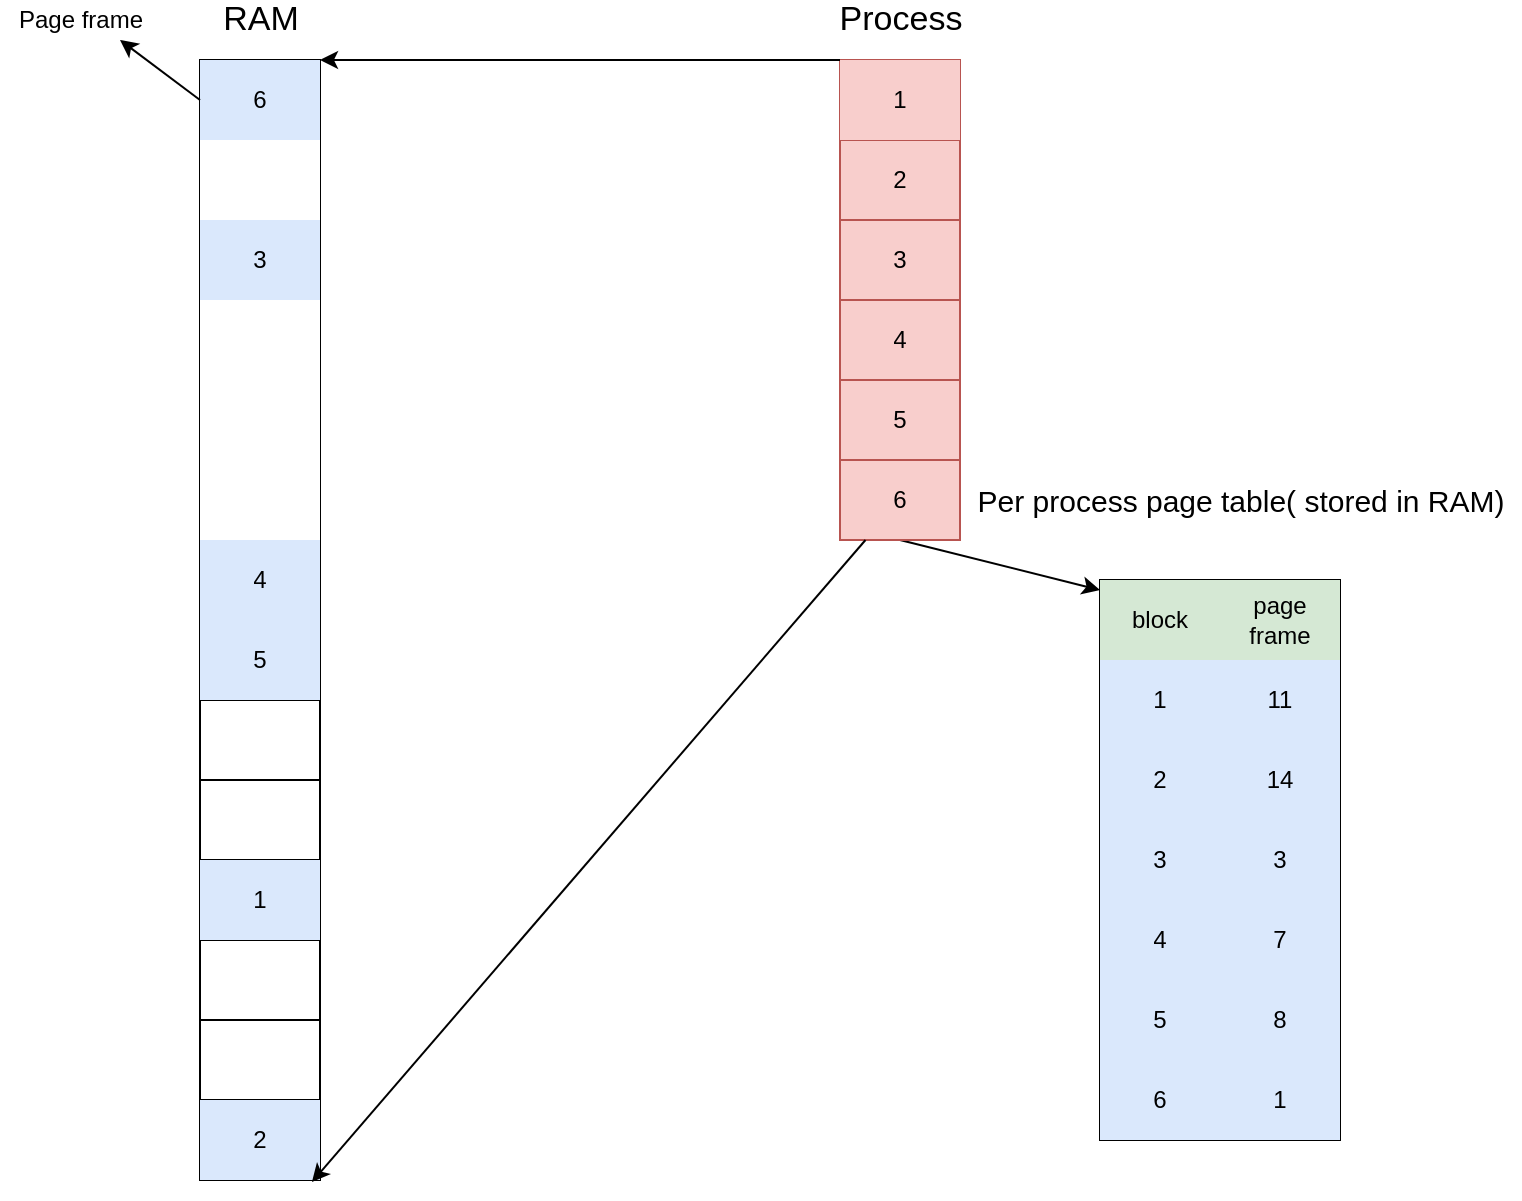 <mxfile version="13.4.2" type="github">
  <diagram id="Kjc9poSDJmzgFYwM65Es" name="Page-1">
    <mxGraphModel dx="2066" dy="1105" grid="1" gridSize="10" guides="1" tooltips="1" connect="1" arrows="1" fold="1" page="1" pageScale="1" pageWidth="827" pageHeight="1169" math="0" shadow="0">
      <root>
        <mxCell id="0" />
        <mxCell id="1" parent="0" />
        <mxCell id="gSJrjUqgG9J_eSjiBrPd-1" value="" style="shape=table;html=1;whiteSpace=wrap;startSize=0;container=1;collapsible=0;childLayout=tableLayout;" parent="1" vertex="1">
          <mxGeometry x="110" y="160" width="60" height="560" as="geometry" />
        </mxCell>
        <mxCell id="gSJrjUqgG9J_eSjiBrPd-2" value="" style="shape=partialRectangle;html=1;whiteSpace=wrap;collapsible=0;dropTarget=0;pointerEvents=0;fillColor=none;top=0;left=0;bottom=0;right=0;points=[[0,0.5],[1,0.5]];portConstraint=eastwest;" parent="gSJrjUqgG9J_eSjiBrPd-1" vertex="1">
          <mxGeometry width="60" height="40" as="geometry" />
        </mxCell>
        <mxCell id="gSJrjUqgG9J_eSjiBrPd-3" value="6" style="shape=partialRectangle;html=1;whiteSpace=wrap;connectable=0;overflow=hidden;fillColor=#dae8fc;top=0;left=0;bottom=0;right=0;strokeColor=#6c8ebf;" parent="gSJrjUqgG9J_eSjiBrPd-2" vertex="1">
          <mxGeometry width="60" height="40" as="geometry" />
        </mxCell>
        <mxCell id="gSJrjUqgG9J_eSjiBrPd-4" value="" style="shape=partialRectangle;html=1;whiteSpace=wrap;collapsible=0;dropTarget=0;pointerEvents=0;fillColor=none;top=0;left=0;bottom=0;right=0;points=[[0,0.5],[1,0.5]];portConstraint=eastwest;" parent="gSJrjUqgG9J_eSjiBrPd-1" vertex="1">
          <mxGeometry y="40" width="60" height="40" as="geometry" />
        </mxCell>
        <mxCell id="gSJrjUqgG9J_eSjiBrPd-5" value="" style="shape=partialRectangle;html=1;whiteSpace=wrap;connectable=0;overflow=hidden;top=0;left=0;bottom=0;right=0;" parent="gSJrjUqgG9J_eSjiBrPd-4" vertex="1">
          <mxGeometry width="60" height="40" as="geometry" />
        </mxCell>
        <mxCell id="gSJrjUqgG9J_eSjiBrPd-6" value="" style="shape=partialRectangle;html=1;whiteSpace=wrap;collapsible=0;dropTarget=0;pointerEvents=0;fillColor=none;top=0;left=0;bottom=0;right=0;points=[[0,0.5],[1,0.5]];portConstraint=eastwest;" parent="gSJrjUqgG9J_eSjiBrPd-1" vertex="1">
          <mxGeometry y="80" width="60" height="40" as="geometry" />
        </mxCell>
        <mxCell id="gSJrjUqgG9J_eSjiBrPd-7" value="3" style="shape=partialRectangle;html=1;whiteSpace=wrap;connectable=0;overflow=hidden;top=0;left=0;bottom=0;right=0;fillColor=#dae8fc;strokeColor=#6c8ebf;" parent="gSJrjUqgG9J_eSjiBrPd-6" vertex="1">
          <mxGeometry width="60" height="40" as="geometry" />
        </mxCell>
        <mxCell id="gSJrjUqgG9J_eSjiBrPd-8" value="" style="shape=partialRectangle;html=1;whiteSpace=wrap;collapsible=0;dropTarget=0;pointerEvents=0;fillColor=none;top=0;left=0;bottom=0;right=0;points=[[0,0.5],[1,0.5]];portConstraint=eastwest;" parent="gSJrjUqgG9J_eSjiBrPd-1" vertex="1">
          <mxGeometry y="120" width="60" height="40" as="geometry" />
        </mxCell>
        <mxCell id="gSJrjUqgG9J_eSjiBrPd-9" value="" style="shape=partialRectangle;html=1;whiteSpace=wrap;connectable=0;overflow=hidden;top=0;left=0;bottom=0;right=0;" parent="gSJrjUqgG9J_eSjiBrPd-8" vertex="1">
          <mxGeometry width="60" height="40" as="geometry" />
        </mxCell>
        <mxCell id="gSJrjUqgG9J_eSjiBrPd-10" value="" style="shape=partialRectangle;html=1;whiteSpace=wrap;collapsible=0;dropTarget=0;pointerEvents=0;fillColor=none;top=0;left=0;bottom=0;right=0;points=[[0,0.5],[1,0.5]];portConstraint=eastwest;" parent="gSJrjUqgG9J_eSjiBrPd-1" vertex="1">
          <mxGeometry y="160" width="60" height="40" as="geometry" />
        </mxCell>
        <mxCell id="gSJrjUqgG9J_eSjiBrPd-11" value="" style="shape=partialRectangle;html=1;whiteSpace=wrap;connectable=0;overflow=hidden;top=0;left=0;bottom=0;right=0;" parent="gSJrjUqgG9J_eSjiBrPd-10" vertex="1">
          <mxGeometry width="60" height="40" as="geometry" />
        </mxCell>
        <mxCell id="gSJrjUqgG9J_eSjiBrPd-12" value="" style="shape=partialRectangle;html=1;whiteSpace=wrap;collapsible=0;dropTarget=0;pointerEvents=0;fillColor=none;top=0;left=0;bottom=0;right=0;points=[[0,0.5],[1,0.5]];portConstraint=eastwest;" parent="gSJrjUqgG9J_eSjiBrPd-1" vertex="1">
          <mxGeometry y="200" width="60" height="40" as="geometry" />
        </mxCell>
        <mxCell id="gSJrjUqgG9J_eSjiBrPd-13" value="" style="shape=partialRectangle;html=1;whiteSpace=wrap;connectable=0;overflow=hidden;top=0;left=0;bottom=0;right=0;" parent="gSJrjUqgG9J_eSjiBrPd-12" vertex="1">
          <mxGeometry width="60" height="40" as="geometry" />
        </mxCell>
        <mxCell id="gSJrjUqgG9J_eSjiBrPd-14" value="" style="shape=partialRectangle;html=1;whiteSpace=wrap;collapsible=0;dropTarget=0;pointerEvents=0;fillColor=none;top=0;left=0;bottom=0;right=0;points=[[0,0.5],[1,0.5]];portConstraint=eastwest;" parent="gSJrjUqgG9J_eSjiBrPd-1" vertex="1">
          <mxGeometry y="240" width="60" height="40" as="geometry" />
        </mxCell>
        <mxCell id="gSJrjUqgG9J_eSjiBrPd-15" value="4" style="shape=partialRectangle;html=1;whiteSpace=wrap;connectable=0;overflow=hidden;fillColor=#dae8fc;top=0;left=0;bottom=0;right=0;strokeColor=#6c8ebf;" parent="gSJrjUqgG9J_eSjiBrPd-14" vertex="1">
          <mxGeometry width="60" height="40" as="geometry" />
        </mxCell>
        <mxCell id="gSJrjUqgG9J_eSjiBrPd-16" value="" style="shape=partialRectangle;html=1;whiteSpace=wrap;collapsible=0;dropTarget=0;pointerEvents=0;fillColor=none;top=0;left=0;bottom=0;right=0;points=[[0,0.5],[1,0.5]];portConstraint=eastwest;" parent="gSJrjUqgG9J_eSjiBrPd-1" vertex="1">
          <mxGeometry y="280" width="60" height="40" as="geometry" />
        </mxCell>
        <mxCell id="gSJrjUqgG9J_eSjiBrPd-17" value="5" style="shape=partialRectangle;html=1;whiteSpace=wrap;connectable=0;overflow=hidden;fillColor=#dae8fc;top=0;left=0;bottom=0;right=0;strokeColor=#6c8ebf;" parent="gSJrjUqgG9J_eSjiBrPd-16" vertex="1">
          <mxGeometry width="60" height="40" as="geometry" />
        </mxCell>
        <mxCell id="gSJrjUqgG9J_eSjiBrPd-18" value="" style="shape=partialRectangle;html=1;whiteSpace=wrap;collapsible=0;dropTarget=0;pointerEvents=0;fillColor=none;top=0;left=0;bottom=0;right=0;points=[[0,0.5],[1,0.5]];portConstraint=eastwest;" parent="gSJrjUqgG9J_eSjiBrPd-1" vertex="1">
          <mxGeometry y="320" width="60" height="40" as="geometry" />
        </mxCell>
        <mxCell id="gSJrjUqgG9J_eSjiBrPd-19" value="" style="shape=partialRectangle;html=1;whiteSpace=wrap;connectable=0;overflow=hidden;fillColor=none;top=0;left=0;bottom=0;right=0;" parent="gSJrjUqgG9J_eSjiBrPd-18" vertex="1">
          <mxGeometry width="60" height="40" as="geometry" />
        </mxCell>
        <mxCell id="gSJrjUqgG9J_eSjiBrPd-20" value="" style="shape=partialRectangle;html=1;whiteSpace=wrap;collapsible=0;dropTarget=0;pointerEvents=0;fillColor=none;top=0;left=0;bottom=0;right=0;points=[[0,0.5],[1,0.5]];portConstraint=eastwest;" parent="gSJrjUqgG9J_eSjiBrPd-1" vertex="1">
          <mxGeometry y="360" width="60" height="40" as="geometry" />
        </mxCell>
        <mxCell id="gSJrjUqgG9J_eSjiBrPd-21" value="" style="shape=partialRectangle;html=1;whiteSpace=wrap;connectable=0;overflow=hidden;fillColor=none;top=0;left=0;bottom=0;right=0;" parent="gSJrjUqgG9J_eSjiBrPd-20" vertex="1">
          <mxGeometry width="60" height="40" as="geometry" />
        </mxCell>
        <mxCell id="gSJrjUqgG9J_eSjiBrPd-22" value="" style="shape=partialRectangle;html=1;whiteSpace=wrap;collapsible=0;dropTarget=0;pointerEvents=0;fillColor=none;top=0;left=0;bottom=0;right=0;points=[[0,0.5],[1,0.5]];portConstraint=eastwest;" parent="gSJrjUqgG9J_eSjiBrPd-1" vertex="1">
          <mxGeometry y="400" width="60" height="40" as="geometry" />
        </mxCell>
        <mxCell id="gSJrjUqgG9J_eSjiBrPd-23" value="1" style="shape=partialRectangle;html=1;whiteSpace=wrap;connectable=0;overflow=hidden;fillColor=#dae8fc;top=0;left=0;bottom=0;right=0;strokeColor=#6c8ebf;" parent="gSJrjUqgG9J_eSjiBrPd-22" vertex="1">
          <mxGeometry width="60" height="40" as="geometry" />
        </mxCell>
        <mxCell id="gSJrjUqgG9J_eSjiBrPd-24" value="" style="shape=partialRectangle;html=1;whiteSpace=wrap;collapsible=0;dropTarget=0;pointerEvents=0;fillColor=none;top=0;left=0;bottom=0;right=0;points=[[0,0.5],[1,0.5]];portConstraint=eastwest;" parent="gSJrjUqgG9J_eSjiBrPd-1" vertex="1">
          <mxGeometry y="440" width="60" height="40" as="geometry" />
        </mxCell>
        <mxCell id="gSJrjUqgG9J_eSjiBrPd-25" value="" style="shape=partialRectangle;html=1;whiteSpace=wrap;connectable=0;overflow=hidden;fillColor=none;top=0;left=0;bottom=0;right=0;" parent="gSJrjUqgG9J_eSjiBrPd-24" vertex="1">
          <mxGeometry width="60" height="40" as="geometry" />
        </mxCell>
        <mxCell id="gSJrjUqgG9J_eSjiBrPd-26" value="" style="shape=partialRectangle;html=1;whiteSpace=wrap;collapsible=0;dropTarget=0;pointerEvents=0;fillColor=none;top=0;left=0;bottom=0;right=0;points=[[0,0.5],[1,0.5]];portConstraint=eastwest;" parent="gSJrjUqgG9J_eSjiBrPd-1" vertex="1">
          <mxGeometry y="480" width="60" height="40" as="geometry" />
        </mxCell>
        <mxCell id="gSJrjUqgG9J_eSjiBrPd-27" value="" style="shape=partialRectangle;html=1;whiteSpace=wrap;connectable=0;overflow=hidden;fillColor=none;top=0;left=0;bottom=0;right=0;" parent="gSJrjUqgG9J_eSjiBrPd-26" vertex="1">
          <mxGeometry width="60" height="40" as="geometry" />
        </mxCell>
        <mxCell id="gSJrjUqgG9J_eSjiBrPd-28" value="" style="shape=partialRectangle;html=1;whiteSpace=wrap;collapsible=0;dropTarget=0;pointerEvents=0;fillColor=none;top=0;left=0;bottom=0;right=0;points=[[0,0.5],[1,0.5]];portConstraint=eastwest;" parent="gSJrjUqgG9J_eSjiBrPd-1" vertex="1">
          <mxGeometry y="520" width="60" height="40" as="geometry" />
        </mxCell>
        <mxCell id="gSJrjUqgG9J_eSjiBrPd-29" value="2" style="shape=partialRectangle;html=1;whiteSpace=wrap;connectable=0;overflow=hidden;fillColor=#dae8fc;top=0;left=0;bottom=0;right=0;strokeColor=#6c8ebf;" parent="gSJrjUqgG9J_eSjiBrPd-28" vertex="1">
          <mxGeometry width="60" height="40" as="geometry" />
        </mxCell>
        <mxCell id="gSJrjUqgG9J_eSjiBrPd-69" style="rounded=0;orthogonalLoop=1;jettySize=auto;html=1;" parent="1" target="gSJrjUqgG9J_eSjiBrPd-45" edge="1">
          <mxGeometry relative="1" as="geometry">
            <mxPoint x="460" y="400" as="sourcePoint" />
          </mxGeometry>
        </mxCell>
        <mxCell id="gSJrjUqgG9J_eSjiBrPd-30" value="" style="shape=table;html=1;whiteSpace=wrap;startSize=0;container=1;collapsible=0;childLayout=tableLayout;fillColor=#f8cecc;strokeColor=#b85450;" parent="1" vertex="1">
          <mxGeometry x="430" y="160" width="60" height="240" as="geometry" />
        </mxCell>
        <mxCell id="gSJrjUqgG9J_eSjiBrPd-31" value="" style="shape=partialRectangle;html=1;whiteSpace=wrap;collapsible=0;dropTarget=0;pointerEvents=0;fillColor=none;top=0;left=0;bottom=0;right=0;points=[[0,0.5],[1,0.5]];portConstraint=eastwest;" parent="gSJrjUqgG9J_eSjiBrPd-30" vertex="1">
          <mxGeometry width="60" height="40" as="geometry" />
        </mxCell>
        <mxCell id="gSJrjUqgG9J_eSjiBrPd-32" value="1" style="shape=partialRectangle;html=1;whiteSpace=wrap;connectable=0;overflow=hidden;fillColor=#f8cecc;top=0;left=0;bottom=0;right=0;strokeColor=#b85450;" parent="gSJrjUqgG9J_eSjiBrPd-31" vertex="1">
          <mxGeometry width="60" height="40" as="geometry" />
        </mxCell>
        <mxCell id="gSJrjUqgG9J_eSjiBrPd-33" value="" style="shape=partialRectangle;html=1;whiteSpace=wrap;collapsible=0;dropTarget=0;pointerEvents=0;fillColor=none;top=0;left=0;bottom=0;right=0;points=[[0,0.5],[1,0.5]];portConstraint=eastwest;" parent="gSJrjUqgG9J_eSjiBrPd-30" vertex="1">
          <mxGeometry y="40" width="60" height="40" as="geometry" />
        </mxCell>
        <mxCell id="gSJrjUqgG9J_eSjiBrPd-34" value="2" style="shape=partialRectangle;html=1;whiteSpace=wrap;connectable=0;overflow=hidden;fillColor=none;top=0;left=0;bottom=0;right=0;" parent="gSJrjUqgG9J_eSjiBrPd-33" vertex="1">
          <mxGeometry width="60" height="40" as="geometry" />
        </mxCell>
        <mxCell id="gSJrjUqgG9J_eSjiBrPd-35" value="" style="shape=partialRectangle;html=1;whiteSpace=wrap;collapsible=0;dropTarget=0;pointerEvents=0;fillColor=none;top=0;left=0;bottom=0;right=0;points=[[0,0.5],[1,0.5]];portConstraint=eastwest;" parent="gSJrjUqgG9J_eSjiBrPd-30" vertex="1">
          <mxGeometry y="80" width="60" height="40" as="geometry" />
        </mxCell>
        <mxCell id="gSJrjUqgG9J_eSjiBrPd-36" value="3" style="shape=partialRectangle;html=1;whiteSpace=wrap;connectable=0;overflow=hidden;fillColor=none;top=0;left=0;bottom=0;right=0;" parent="gSJrjUqgG9J_eSjiBrPd-35" vertex="1">
          <mxGeometry width="60" height="40" as="geometry" />
        </mxCell>
        <mxCell id="gSJrjUqgG9J_eSjiBrPd-37" value="" style="shape=partialRectangle;html=1;whiteSpace=wrap;collapsible=0;dropTarget=0;pointerEvents=0;fillColor=none;top=0;left=0;bottom=0;right=0;points=[[0,0.5],[1,0.5]];portConstraint=eastwest;" parent="gSJrjUqgG9J_eSjiBrPd-30" vertex="1">
          <mxGeometry y="120" width="60" height="40" as="geometry" />
        </mxCell>
        <mxCell id="gSJrjUqgG9J_eSjiBrPd-38" value="4" style="shape=partialRectangle;html=1;whiteSpace=wrap;connectable=0;overflow=hidden;fillColor=none;top=0;left=0;bottom=0;right=0;" parent="gSJrjUqgG9J_eSjiBrPd-37" vertex="1">
          <mxGeometry width="60" height="40" as="geometry" />
        </mxCell>
        <mxCell id="gSJrjUqgG9J_eSjiBrPd-39" value="" style="shape=partialRectangle;html=1;whiteSpace=wrap;collapsible=0;dropTarget=0;pointerEvents=0;fillColor=none;top=0;left=0;bottom=0;right=0;points=[[0,0.5],[1,0.5]];portConstraint=eastwest;" parent="gSJrjUqgG9J_eSjiBrPd-30" vertex="1">
          <mxGeometry y="160" width="60" height="40" as="geometry" />
        </mxCell>
        <mxCell id="gSJrjUqgG9J_eSjiBrPd-40" value="5" style="shape=partialRectangle;html=1;whiteSpace=wrap;connectable=0;overflow=hidden;fillColor=none;top=0;left=0;bottom=0;right=0;" parent="gSJrjUqgG9J_eSjiBrPd-39" vertex="1">
          <mxGeometry width="60" height="40" as="geometry" />
        </mxCell>
        <mxCell id="gSJrjUqgG9J_eSjiBrPd-41" value="" style="shape=partialRectangle;html=1;whiteSpace=wrap;collapsible=0;dropTarget=0;pointerEvents=0;fillColor=none;top=0;left=0;bottom=0;right=0;points=[[0,0.5],[1,0.5]];portConstraint=eastwest;" parent="gSJrjUqgG9J_eSjiBrPd-30" vertex="1">
          <mxGeometry y="200" width="60" height="40" as="geometry" />
        </mxCell>
        <mxCell id="gSJrjUqgG9J_eSjiBrPd-42" value="6" style="shape=partialRectangle;html=1;whiteSpace=wrap;connectable=0;overflow=hidden;fillColor=none;top=0;left=0;bottom=0;right=0;" parent="gSJrjUqgG9J_eSjiBrPd-41" vertex="1">
          <mxGeometry width="60" height="40" as="geometry" />
        </mxCell>
        <mxCell id="2" value="&lt;font style=&quot;font-size: 17px&quot;&gt;RAM&lt;/font&gt;" style="text;html=1;align=center;verticalAlign=middle;resizable=0;points=[];autosize=1;strokeWidth=10;" parent="1" vertex="1">
          <mxGeometry x="115" y="130" width="50" height="20" as="geometry" />
        </mxCell>
        <mxCell id="gSJrjUqgG9J_eSjiBrPd-43" value="&lt;font style=&quot;font-size: 17px&quot;&gt;Process&lt;/font&gt;" style="text;html=1;align=center;verticalAlign=middle;resizable=0;points=[];autosize=1;strokeWidth=10;" parent="1" vertex="1">
          <mxGeometry x="420" y="130" width="80" height="20" as="geometry" />
        </mxCell>
        <mxCell id="gSJrjUqgG9J_eSjiBrPd-68" value="&lt;font style=&quot;font-size: 15px&quot;&gt;Per process page table( stored in RAM)&lt;/font&gt;" style="text;html=1;align=center;verticalAlign=middle;resizable=0;points=[];autosize=1;" parent="1" vertex="1">
          <mxGeometry x="490" y="370" width="280" height="20" as="geometry" />
        </mxCell>
        <mxCell id="gSJrjUqgG9J_eSjiBrPd-44" value="" style="shape=table;html=1;whiteSpace=wrap;startSize=0;container=1;collapsible=0;childLayout=tableLayout;" parent="1" vertex="1">
          <mxGeometry x="560" y="420" width="120" height="280" as="geometry" />
        </mxCell>
        <mxCell id="gSJrjUqgG9J_eSjiBrPd-45" value="" style="shape=partialRectangle;html=1;whiteSpace=wrap;collapsible=0;dropTarget=0;pointerEvents=0;fillColor=none;top=0;left=0;bottom=0;right=0;points=[[0,0.5],[1,0.5]];portConstraint=eastwest;" parent="gSJrjUqgG9J_eSjiBrPd-44" vertex="1">
          <mxGeometry width="120" height="40" as="geometry" />
        </mxCell>
        <mxCell id="gSJrjUqgG9J_eSjiBrPd-46" value="block" style="shape=partialRectangle;html=1;whiteSpace=wrap;connectable=0;overflow=hidden;fillColor=#d5e8d4;top=0;left=0;bottom=0;right=0;strokeColor=#82b366;" parent="gSJrjUqgG9J_eSjiBrPd-45" vertex="1">
          <mxGeometry width="60" height="40" as="geometry" />
        </mxCell>
        <mxCell id="gSJrjUqgG9J_eSjiBrPd-47" value="page frame" style="shape=partialRectangle;html=1;whiteSpace=wrap;connectable=0;overflow=hidden;fillColor=#d5e8d4;top=0;left=0;bottom=0;right=0;strokeColor=#82b366;" parent="gSJrjUqgG9J_eSjiBrPd-45" vertex="1">
          <mxGeometry x="60" width="60" height="40" as="geometry" />
        </mxCell>
        <mxCell id="gSJrjUqgG9J_eSjiBrPd-51" value="" style="shape=partialRectangle;html=1;whiteSpace=wrap;collapsible=0;dropTarget=0;pointerEvents=0;fillColor=none;top=0;left=0;bottom=0;right=0;points=[[0,0.5],[1,0.5]];portConstraint=eastwest;" parent="gSJrjUqgG9J_eSjiBrPd-44" vertex="1">
          <mxGeometry y="40" width="120" height="40" as="geometry" />
        </mxCell>
        <mxCell id="gSJrjUqgG9J_eSjiBrPd-52" value="1" style="shape=partialRectangle;html=1;whiteSpace=wrap;connectable=0;overflow=hidden;fillColor=#dae8fc;top=0;left=0;bottom=0;right=0;strokeColor=#6c8ebf;" parent="gSJrjUqgG9J_eSjiBrPd-51" vertex="1">
          <mxGeometry width="60" height="40" as="geometry" />
        </mxCell>
        <mxCell id="gSJrjUqgG9J_eSjiBrPd-53" value="11" style="shape=partialRectangle;html=1;whiteSpace=wrap;connectable=0;overflow=hidden;fillColor=#dae8fc;top=0;left=0;bottom=0;right=0;strokeColor=#6c8ebf;" parent="gSJrjUqgG9J_eSjiBrPd-51" vertex="1">
          <mxGeometry x="60" width="60" height="40" as="geometry" />
        </mxCell>
        <mxCell id="gSJrjUqgG9J_eSjiBrPd-48" value="" style="shape=partialRectangle;html=1;whiteSpace=wrap;collapsible=0;dropTarget=0;pointerEvents=0;fillColor=none;top=0;left=0;bottom=0;right=0;points=[[0,0.5],[1,0.5]];portConstraint=eastwest;" parent="gSJrjUqgG9J_eSjiBrPd-44" vertex="1">
          <mxGeometry y="80" width="120" height="40" as="geometry" />
        </mxCell>
        <mxCell id="gSJrjUqgG9J_eSjiBrPd-49" value="2" style="shape=partialRectangle;html=1;whiteSpace=wrap;connectable=0;overflow=hidden;fillColor=#dae8fc;top=0;left=0;bottom=0;right=0;strokeColor=#6c8ebf;" parent="gSJrjUqgG9J_eSjiBrPd-48" vertex="1">
          <mxGeometry width="60" height="40" as="geometry" />
        </mxCell>
        <mxCell id="gSJrjUqgG9J_eSjiBrPd-50" value="14" style="shape=partialRectangle;html=1;whiteSpace=wrap;connectable=0;overflow=hidden;fillColor=#dae8fc;top=0;left=0;bottom=0;right=0;strokeColor=#6c8ebf;" parent="gSJrjUqgG9J_eSjiBrPd-48" vertex="1">
          <mxGeometry x="60" width="60" height="40" as="geometry" />
        </mxCell>
        <mxCell id="gSJrjUqgG9J_eSjiBrPd-54" value="" style="shape=partialRectangle;html=1;whiteSpace=wrap;collapsible=0;dropTarget=0;pointerEvents=0;fillColor=none;top=0;left=0;bottom=0;right=0;points=[[0,0.5],[1,0.5]];portConstraint=eastwest;" parent="gSJrjUqgG9J_eSjiBrPd-44" vertex="1">
          <mxGeometry y="120" width="120" height="40" as="geometry" />
        </mxCell>
        <mxCell id="gSJrjUqgG9J_eSjiBrPd-55" value="3" style="shape=partialRectangle;html=1;whiteSpace=wrap;connectable=0;overflow=hidden;fillColor=#dae8fc;top=0;left=0;bottom=0;right=0;strokeColor=#6c8ebf;" parent="gSJrjUqgG9J_eSjiBrPd-54" vertex="1">
          <mxGeometry width="60" height="40" as="geometry" />
        </mxCell>
        <mxCell id="gSJrjUqgG9J_eSjiBrPd-56" value="3" style="shape=partialRectangle;html=1;whiteSpace=wrap;connectable=0;overflow=hidden;fillColor=#dae8fc;top=0;left=0;bottom=0;right=0;strokeColor=#6c8ebf;" parent="gSJrjUqgG9J_eSjiBrPd-54" vertex="1">
          <mxGeometry x="60" width="60" height="40" as="geometry" />
        </mxCell>
        <mxCell id="gSJrjUqgG9J_eSjiBrPd-57" value="" style="shape=partialRectangle;html=1;whiteSpace=wrap;collapsible=0;dropTarget=0;pointerEvents=0;fillColor=none;top=0;left=0;bottom=0;right=0;points=[[0,0.5],[1,0.5]];portConstraint=eastwest;" parent="gSJrjUqgG9J_eSjiBrPd-44" vertex="1">
          <mxGeometry y="160" width="120" height="40" as="geometry" />
        </mxCell>
        <mxCell id="gSJrjUqgG9J_eSjiBrPd-58" value="4" style="shape=partialRectangle;html=1;whiteSpace=wrap;connectable=0;overflow=hidden;fillColor=#dae8fc;top=0;left=0;bottom=0;right=0;strokeColor=#6c8ebf;" parent="gSJrjUqgG9J_eSjiBrPd-57" vertex="1">
          <mxGeometry width="60" height="40" as="geometry" />
        </mxCell>
        <mxCell id="gSJrjUqgG9J_eSjiBrPd-59" value="7" style="shape=partialRectangle;html=1;whiteSpace=wrap;connectable=0;overflow=hidden;fillColor=#dae8fc;top=0;left=0;bottom=0;right=0;strokeColor=#6c8ebf;" parent="gSJrjUqgG9J_eSjiBrPd-57" vertex="1">
          <mxGeometry x="60" width="60" height="40" as="geometry" />
        </mxCell>
        <mxCell id="gSJrjUqgG9J_eSjiBrPd-60" value="" style="shape=partialRectangle;html=1;whiteSpace=wrap;collapsible=0;dropTarget=0;pointerEvents=0;fillColor=none;top=0;left=0;bottom=0;right=0;points=[[0,0.5],[1,0.5]];portConstraint=eastwest;" parent="gSJrjUqgG9J_eSjiBrPd-44" vertex="1">
          <mxGeometry y="200" width="120" height="40" as="geometry" />
        </mxCell>
        <mxCell id="gSJrjUqgG9J_eSjiBrPd-61" value="5" style="shape=partialRectangle;html=1;whiteSpace=wrap;connectable=0;overflow=hidden;fillColor=#dae8fc;top=0;left=0;bottom=0;right=0;strokeColor=#6c8ebf;" parent="gSJrjUqgG9J_eSjiBrPd-60" vertex="1">
          <mxGeometry width="60" height="40" as="geometry" />
        </mxCell>
        <mxCell id="gSJrjUqgG9J_eSjiBrPd-62" value="8" style="shape=partialRectangle;html=1;whiteSpace=wrap;connectable=0;overflow=hidden;fillColor=#dae8fc;top=0;left=0;bottom=0;right=0;strokeColor=#6c8ebf;" parent="gSJrjUqgG9J_eSjiBrPd-60" vertex="1">
          <mxGeometry x="60" width="60" height="40" as="geometry" />
        </mxCell>
        <mxCell id="gSJrjUqgG9J_eSjiBrPd-63" value="" style="shape=partialRectangle;html=1;whiteSpace=wrap;collapsible=0;dropTarget=0;pointerEvents=0;fillColor=none;top=0;left=0;bottom=0;right=0;points=[[0,0.5],[1,0.5]];portConstraint=eastwest;" parent="gSJrjUqgG9J_eSjiBrPd-44" vertex="1">
          <mxGeometry y="240" width="120" height="40" as="geometry" />
        </mxCell>
        <mxCell id="gSJrjUqgG9J_eSjiBrPd-64" value="6" style="shape=partialRectangle;html=1;whiteSpace=wrap;connectable=0;overflow=hidden;fillColor=#dae8fc;top=0;left=0;bottom=0;right=0;strokeColor=#6c8ebf;" parent="gSJrjUqgG9J_eSjiBrPd-63" vertex="1">
          <mxGeometry width="60" height="40" as="geometry" />
        </mxCell>
        <mxCell id="gSJrjUqgG9J_eSjiBrPd-65" value="1" style="shape=partialRectangle;html=1;whiteSpace=wrap;connectable=0;overflow=hidden;fillColor=#dae8fc;top=0;left=0;bottom=0;right=0;strokeColor=#6c8ebf;" parent="gSJrjUqgG9J_eSjiBrPd-63" vertex="1">
          <mxGeometry x="60" width="60" height="40" as="geometry" />
        </mxCell>
        <mxCell id="Pde7-KBBgsuIQ9UqTgHa-2" style="rounded=0;orthogonalLoop=1;jettySize=auto;html=1;exitX=0;exitY=0.5;exitDx=0;exitDy=0;" edge="1" parent="1" source="gSJrjUqgG9J_eSjiBrPd-2">
          <mxGeometry relative="1" as="geometry">
            <mxPoint x="70" y="150" as="targetPoint" />
          </mxGeometry>
        </mxCell>
        <mxCell id="Pde7-KBBgsuIQ9UqTgHa-3" value="Page frame&lt;br&gt;" style="text;html=1;align=center;verticalAlign=middle;resizable=0;points=[];autosize=1;" vertex="1" parent="1">
          <mxGeometry x="10" y="130" width="80" height="20" as="geometry" />
        </mxCell>
        <mxCell id="Pde7-KBBgsuIQ9UqTgHa-4" style="edgeStyle=none;rounded=0;orthogonalLoop=1;jettySize=auto;html=1;entryX=1;entryY=0;entryDx=0;entryDy=0;entryPerimeter=0;exitX=0;exitY=0;exitDx=0;exitDy=0;exitPerimeter=0;" edge="1" parent="1" source="gSJrjUqgG9J_eSjiBrPd-31" target="gSJrjUqgG9J_eSjiBrPd-2">
          <mxGeometry relative="1" as="geometry" />
        </mxCell>
        <mxCell id="Pde7-KBBgsuIQ9UqTgHa-5" style="edgeStyle=none;rounded=0;orthogonalLoop=1;jettySize=auto;html=1;entryX=0.933;entryY=1.025;entryDx=0;entryDy=0;entryPerimeter=0;" edge="1" parent="1" source="gSJrjUqgG9J_eSjiBrPd-41" target="gSJrjUqgG9J_eSjiBrPd-28">
          <mxGeometry relative="1" as="geometry" />
        </mxCell>
      </root>
    </mxGraphModel>
  </diagram>
</mxfile>
